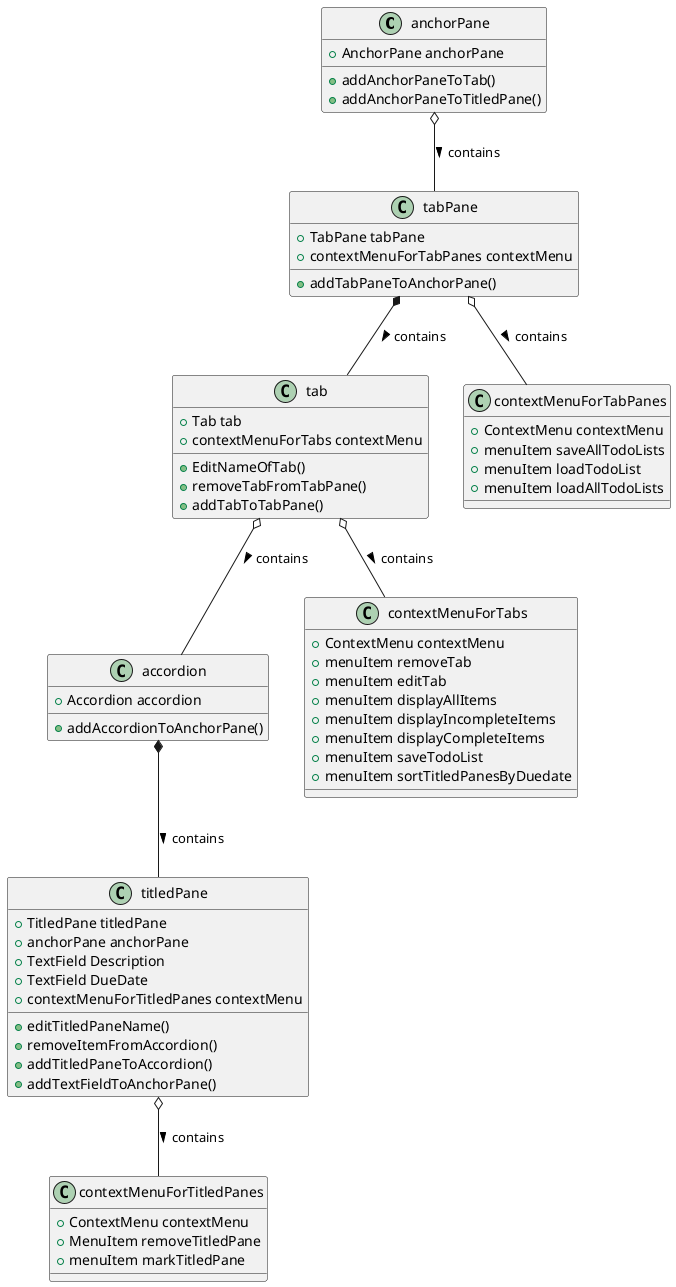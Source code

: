@startuml
'https://plantuml.com/sequence-diagram

class anchorPane {
+ AnchorPane anchorPane
+ addAnchorPaneToTab()
+ addAnchorPaneToTitledPane()
}

class contextMenuForTitledPanes {
+ ContextMenu contextMenu
+ MenuItem removeTitledPane
+ menuItem markTitledPane
}

class titledPane {
+ TitledPane titledPane
+ anchorPane anchorPane
+ TextField Description
+ TextField DueDate
+ contextMenuForTitledPanes contextMenu
+ editTitledPaneName()
+ removeItemFromAccordion()
+ addTitledPaneToAccordion()
+ addTextFieldToAnchorPane()
}

class accordion{
+ Accordion accordion
+ addAccordionToAnchorPane()
}

class contextMenuForTabs {
+ ContextMenu contextMenu
+ menuItem removeTab
+ menuItem editTab
+ menuItem displayAllItems
+ menuItem displayIncompleteItems
+ menuItem displayCompleteItems
+ menuItem saveTodoList
+ menuItem sortTitledPanesByDuedate
}

class tab{
+ Tab tab
+ contextMenuForTabs contextMenu
+ EditNameOfTab()
+ removeTabFromTabPane()
+ addTabToTabPane()
}

class contextMenuForTabPanes {
+ ContextMenu contextMenu
+ menuItem saveAllTodoLists
+ menuItem loadTodoList
+ menuItem loadAllTodoLists
}

class tabPane {
+ TabPane tabPane
+ contextMenuForTabPanes contextMenu
+ addTabPaneToAnchorPane()
}

anchorPane o-- tabPane : contains >
tabPane *-- tab : contains >
tab o-- accordion : contains >
accordion *-- titledPane : contains >

tabPane o-- contextMenuForTabPanes : contains >
tab o-- contextMenuForTabs : contains >
titledPane o-- contextMenuForTitledPanes : contains >

@enduml